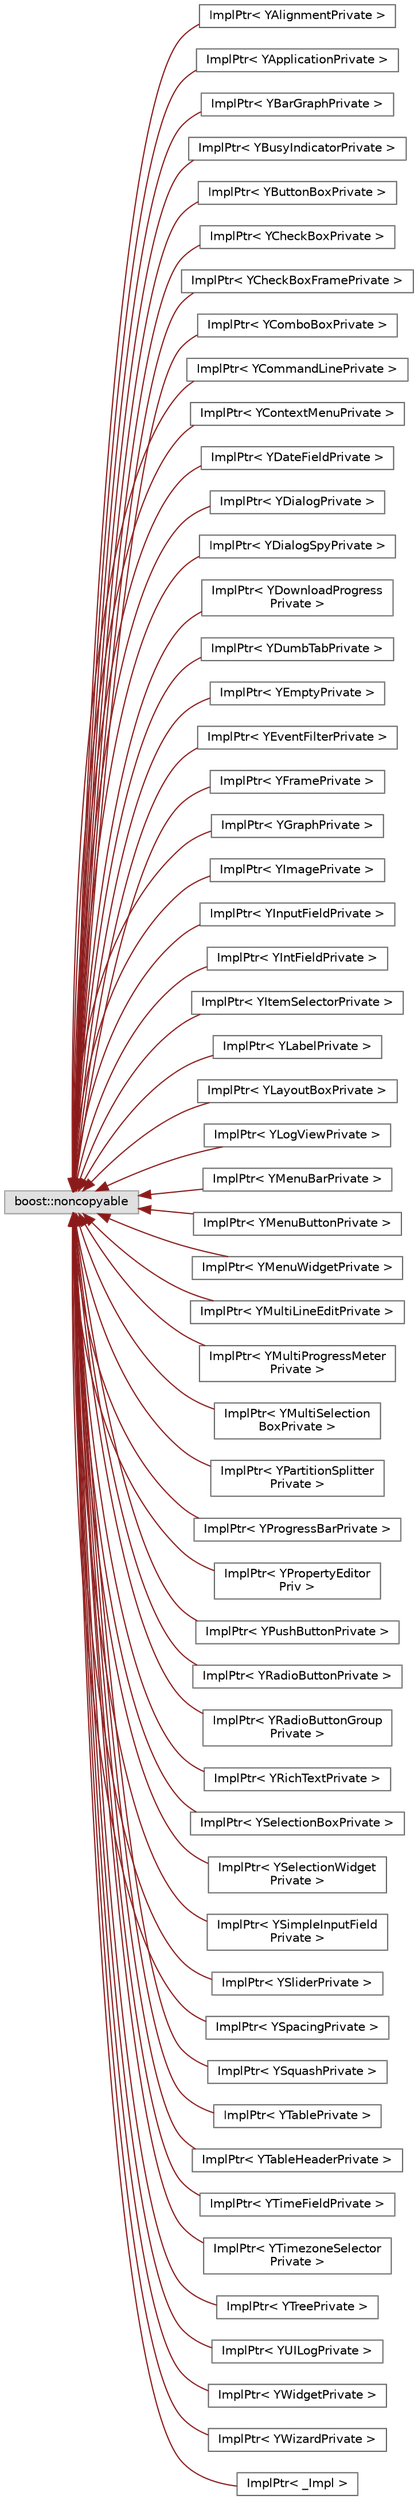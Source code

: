 digraph "Graphical Class Hierarchy"
{
 // LATEX_PDF_SIZE
  bgcolor="transparent";
  edge [fontname=Helvetica,fontsize=10,labelfontname=Helvetica,labelfontsize=10];
  node [fontname=Helvetica,fontsize=10,shape=box,height=0.2,width=0.4];
  rankdir="LR";
  Node0 [id="Node000000",label="boost::noncopyable",height=0.2,width=0.4,color="grey60", fillcolor="#E0E0E0", style="filled",tooltip=" "];
  Node0 -> Node1 [id="edge1_Node000000_Node000001",dir="back",color="firebrick4",style="solid",tooltip=" "];
  Node1 [id="Node000001",label="ImplPtr\< YAlignmentPrivate \>",height=0.2,width=0.4,color="grey40", fillcolor="white", style="filled",URL="$classImplPtr.html",tooltip=" "];
  Node0 -> Node2 [id="edge2_Node000000_Node000002",dir="back",color="firebrick4",style="solid",tooltip=" "];
  Node2 [id="Node000002",label="ImplPtr\< YApplicationPrivate \>",height=0.2,width=0.4,color="grey40", fillcolor="white", style="filled",URL="$classImplPtr.html",tooltip=" "];
  Node0 -> Node3 [id="edge3_Node000000_Node000003",dir="back",color="firebrick4",style="solid",tooltip=" "];
  Node3 [id="Node000003",label="ImplPtr\< YBarGraphPrivate \>",height=0.2,width=0.4,color="grey40", fillcolor="white", style="filled",URL="$classImplPtr.html",tooltip=" "];
  Node0 -> Node4 [id="edge4_Node000000_Node000004",dir="back",color="firebrick4",style="solid",tooltip=" "];
  Node4 [id="Node000004",label="ImplPtr\< YBusyIndicatorPrivate \>",height=0.2,width=0.4,color="grey40", fillcolor="white", style="filled",URL="$classImplPtr.html",tooltip=" "];
  Node0 -> Node5 [id="edge5_Node000000_Node000005",dir="back",color="firebrick4",style="solid",tooltip=" "];
  Node5 [id="Node000005",label="ImplPtr\< YButtonBoxPrivate \>",height=0.2,width=0.4,color="grey40", fillcolor="white", style="filled",URL="$classImplPtr.html",tooltip=" "];
  Node0 -> Node6 [id="edge6_Node000000_Node000006",dir="back",color="firebrick4",style="solid",tooltip=" "];
  Node6 [id="Node000006",label="ImplPtr\< YCheckBoxPrivate \>",height=0.2,width=0.4,color="grey40", fillcolor="white", style="filled",URL="$classImplPtr.html",tooltip=" "];
  Node0 -> Node7 [id="edge7_Node000000_Node000007",dir="back",color="firebrick4",style="solid",tooltip=" "];
  Node7 [id="Node000007",label="ImplPtr\< YCheckBoxFramePrivate \>",height=0.2,width=0.4,color="grey40", fillcolor="white", style="filled",URL="$classImplPtr.html",tooltip=" "];
  Node0 -> Node8 [id="edge8_Node000000_Node000008",dir="back",color="firebrick4",style="solid",tooltip=" "];
  Node8 [id="Node000008",label="ImplPtr\< YComboBoxPrivate \>",height=0.2,width=0.4,color="grey40", fillcolor="white", style="filled",URL="$classImplPtr.html",tooltip=" "];
  Node0 -> Node9 [id="edge9_Node000000_Node000009",dir="back",color="firebrick4",style="solid",tooltip=" "];
  Node9 [id="Node000009",label="ImplPtr\< YCommandLinePrivate \>",height=0.2,width=0.4,color="grey40", fillcolor="white", style="filled",URL="$classImplPtr.html",tooltip=" "];
  Node0 -> Node10 [id="edge10_Node000000_Node000010",dir="back",color="firebrick4",style="solid",tooltip=" "];
  Node10 [id="Node000010",label="ImplPtr\< YContextMenuPrivate \>",height=0.2,width=0.4,color="grey40", fillcolor="white", style="filled",URL="$classImplPtr.html",tooltip=" "];
  Node0 -> Node11 [id="edge11_Node000000_Node000011",dir="back",color="firebrick4",style="solid",tooltip=" "];
  Node11 [id="Node000011",label="ImplPtr\< YDateFieldPrivate \>",height=0.2,width=0.4,color="grey40", fillcolor="white", style="filled",URL="$classImplPtr.html",tooltip=" "];
  Node0 -> Node12 [id="edge12_Node000000_Node000012",dir="back",color="firebrick4",style="solid",tooltip=" "];
  Node12 [id="Node000012",label="ImplPtr\< YDialogPrivate \>",height=0.2,width=0.4,color="grey40", fillcolor="white", style="filled",URL="$classImplPtr.html",tooltip=" "];
  Node0 -> Node13 [id="edge13_Node000000_Node000013",dir="back",color="firebrick4",style="solid",tooltip=" "];
  Node13 [id="Node000013",label="ImplPtr\< YDialogSpyPrivate \>",height=0.2,width=0.4,color="grey40", fillcolor="white", style="filled",URL="$classImplPtr.html",tooltip=" "];
  Node0 -> Node14 [id="edge14_Node000000_Node000014",dir="back",color="firebrick4",style="solid",tooltip=" "];
  Node14 [id="Node000014",label="ImplPtr\< YDownloadProgress\lPrivate \>",height=0.2,width=0.4,color="grey40", fillcolor="white", style="filled",URL="$classImplPtr.html",tooltip=" "];
  Node0 -> Node15 [id="edge15_Node000000_Node000015",dir="back",color="firebrick4",style="solid",tooltip=" "];
  Node15 [id="Node000015",label="ImplPtr\< YDumbTabPrivate \>",height=0.2,width=0.4,color="grey40", fillcolor="white", style="filled",URL="$classImplPtr.html",tooltip=" "];
  Node0 -> Node16 [id="edge16_Node000000_Node000016",dir="back",color="firebrick4",style="solid",tooltip=" "];
  Node16 [id="Node000016",label="ImplPtr\< YEmptyPrivate \>",height=0.2,width=0.4,color="grey40", fillcolor="white", style="filled",URL="$classImplPtr.html",tooltip=" "];
  Node0 -> Node17 [id="edge17_Node000000_Node000017",dir="back",color="firebrick4",style="solid",tooltip=" "];
  Node17 [id="Node000017",label="ImplPtr\< YEventFilterPrivate \>",height=0.2,width=0.4,color="grey40", fillcolor="white", style="filled",URL="$classImplPtr.html",tooltip=" "];
  Node0 -> Node18 [id="edge18_Node000000_Node000018",dir="back",color="firebrick4",style="solid",tooltip=" "];
  Node18 [id="Node000018",label="ImplPtr\< YFramePrivate \>",height=0.2,width=0.4,color="grey40", fillcolor="white", style="filled",URL="$classImplPtr.html",tooltip=" "];
  Node0 -> Node19 [id="edge19_Node000000_Node000019",dir="back",color="firebrick4",style="solid",tooltip=" "];
  Node19 [id="Node000019",label="ImplPtr\< YGraphPrivate \>",height=0.2,width=0.4,color="grey40", fillcolor="white", style="filled",URL="$classImplPtr.html",tooltip=" "];
  Node0 -> Node20 [id="edge20_Node000000_Node000020",dir="back",color="firebrick4",style="solid",tooltip=" "];
  Node20 [id="Node000020",label="ImplPtr\< YImagePrivate \>",height=0.2,width=0.4,color="grey40", fillcolor="white", style="filled",URL="$classImplPtr.html",tooltip=" "];
  Node0 -> Node21 [id="edge21_Node000000_Node000021",dir="back",color="firebrick4",style="solid",tooltip=" "];
  Node21 [id="Node000021",label="ImplPtr\< YInputFieldPrivate \>",height=0.2,width=0.4,color="grey40", fillcolor="white", style="filled",URL="$classImplPtr.html",tooltip=" "];
  Node0 -> Node22 [id="edge22_Node000000_Node000022",dir="back",color="firebrick4",style="solid",tooltip=" "];
  Node22 [id="Node000022",label="ImplPtr\< YIntFieldPrivate \>",height=0.2,width=0.4,color="grey40", fillcolor="white", style="filled",URL="$classImplPtr.html",tooltip=" "];
  Node0 -> Node23 [id="edge23_Node000000_Node000023",dir="back",color="firebrick4",style="solid",tooltip=" "];
  Node23 [id="Node000023",label="ImplPtr\< YItemSelectorPrivate \>",height=0.2,width=0.4,color="grey40", fillcolor="white", style="filled",URL="$classImplPtr.html",tooltip=" "];
  Node0 -> Node24 [id="edge24_Node000000_Node000024",dir="back",color="firebrick4",style="solid",tooltip=" "];
  Node24 [id="Node000024",label="ImplPtr\< YLabelPrivate \>",height=0.2,width=0.4,color="grey40", fillcolor="white", style="filled",URL="$classImplPtr.html",tooltip=" "];
  Node0 -> Node25 [id="edge25_Node000000_Node000025",dir="back",color="firebrick4",style="solid",tooltip=" "];
  Node25 [id="Node000025",label="ImplPtr\< YLayoutBoxPrivate \>",height=0.2,width=0.4,color="grey40", fillcolor="white", style="filled",URL="$classImplPtr.html",tooltip=" "];
  Node0 -> Node26 [id="edge26_Node000000_Node000026",dir="back",color="firebrick4",style="solid",tooltip=" "];
  Node26 [id="Node000026",label="ImplPtr\< YLogViewPrivate \>",height=0.2,width=0.4,color="grey40", fillcolor="white", style="filled",URL="$classImplPtr.html",tooltip=" "];
  Node0 -> Node27 [id="edge27_Node000000_Node000027",dir="back",color="firebrick4",style="solid",tooltip=" "];
  Node27 [id="Node000027",label="ImplPtr\< YMenuBarPrivate \>",height=0.2,width=0.4,color="grey40", fillcolor="white", style="filled",URL="$classImplPtr.html",tooltip=" "];
  Node0 -> Node28 [id="edge28_Node000000_Node000028",dir="back",color="firebrick4",style="solid",tooltip=" "];
  Node28 [id="Node000028",label="ImplPtr\< YMenuButtonPrivate \>",height=0.2,width=0.4,color="grey40", fillcolor="white", style="filled",URL="$classImplPtr.html",tooltip=" "];
  Node0 -> Node29 [id="edge29_Node000000_Node000029",dir="back",color="firebrick4",style="solid",tooltip=" "];
  Node29 [id="Node000029",label="ImplPtr\< YMenuWidgetPrivate \>",height=0.2,width=0.4,color="grey40", fillcolor="white", style="filled",URL="$classImplPtr.html",tooltip=" "];
  Node0 -> Node30 [id="edge30_Node000000_Node000030",dir="back",color="firebrick4",style="solid",tooltip=" "];
  Node30 [id="Node000030",label="ImplPtr\< YMultiLineEditPrivate \>",height=0.2,width=0.4,color="grey40", fillcolor="white", style="filled",URL="$classImplPtr.html",tooltip=" "];
  Node0 -> Node31 [id="edge31_Node000000_Node000031",dir="back",color="firebrick4",style="solid",tooltip=" "];
  Node31 [id="Node000031",label="ImplPtr\< YMultiProgressMeter\lPrivate \>",height=0.2,width=0.4,color="grey40", fillcolor="white", style="filled",URL="$classImplPtr.html",tooltip=" "];
  Node0 -> Node32 [id="edge32_Node000000_Node000032",dir="back",color="firebrick4",style="solid",tooltip=" "];
  Node32 [id="Node000032",label="ImplPtr\< YMultiSelection\lBoxPrivate \>",height=0.2,width=0.4,color="grey40", fillcolor="white", style="filled",URL="$classImplPtr.html",tooltip=" "];
  Node0 -> Node33 [id="edge33_Node000000_Node000033",dir="back",color="firebrick4",style="solid",tooltip=" "];
  Node33 [id="Node000033",label="ImplPtr\< YPartitionSplitter\lPrivate \>",height=0.2,width=0.4,color="grey40", fillcolor="white", style="filled",URL="$classImplPtr.html",tooltip=" "];
  Node0 -> Node34 [id="edge34_Node000000_Node000034",dir="back",color="firebrick4",style="solid",tooltip=" "];
  Node34 [id="Node000034",label="ImplPtr\< YProgressBarPrivate \>",height=0.2,width=0.4,color="grey40", fillcolor="white", style="filled",URL="$classImplPtr.html",tooltip=" "];
  Node0 -> Node35 [id="edge35_Node000000_Node000035",dir="back",color="firebrick4",style="solid",tooltip=" "];
  Node35 [id="Node000035",label="ImplPtr\< YPropertyEditor\lPriv \>",height=0.2,width=0.4,color="grey40", fillcolor="white", style="filled",URL="$classImplPtr.html",tooltip=" "];
  Node0 -> Node36 [id="edge36_Node000000_Node000036",dir="back",color="firebrick4",style="solid",tooltip=" "];
  Node36 [id="Node000036",label="ImplPtr\< YPushButtonPrivate \>",height=0.2,width=0.4,color="grey40", fillcolor="white", style="filled",URL="$classImplPtr.html",tooltip=" "];
  Node0 -> Node37 [id="edge37_Node000000_Node000037",dir="back",color="firebrick4",style="solid",tooltip=" "];
  Node37 [id="Node000037",label="ImplPtr\< YRadioButtonPrivate \>",height=0.2,width=0.4,color="grey40", fillcolor="white", style="filled",URL="$classImplPtr.html",tooltip=" "];
  Node0 -> Node38 [id="edge38_Node000000_Node000038",dir="back",color="firebrick4",style="solid",tooltip=" "];
  Node38 [id="Node000038",label="ImplPtr\< YRadioButtonGroup\lPrivate \>",height=0.2,width=0.4,color="grey40", fillcolor="white", style="filled",URL="$classImplPtr.html",tooltip=" "];
  Node0 -> Node39 [id="edge39_Node000000_Node000039",dir="back",color="firebrick4",style="solid",tooltip=" "];
  Node39 [id="Node000039",label="ImplPtr\< YRichTextPrivate \>",height=0.2,width=0.4,color="grey40", fillcolor="white", style="filled",URL="$classImplPtr.html",tooltip=" "];
  Node0 -> Node40 [id="edge40_Node000000_Node000040",dir="back",color="firebrick4",style="solid",tooltip=" "];
  Node40 [id="Node000040",label="ImplPtr\< YSelectionBoxPrivate \>",height=0.2,width=0.4,color="grey40", fillcolor="white", style="filled",URL="$classImplPtr.html",tooltip=" "];
  Node0 -> Node41 [id="edge41_Node000000_Node000041",dir="back",color="firebrick4",style="solid",tooltip=" "];
  Node41 [id="Node000041",label="ImplPtr\< YSelectionWidget\lPrivate \>",height=0.2,width=0.4,color="grey40", fillcolor="white", style="filled",URL="$classImplPtr.html",tooltip=" "];
  Node0 -> Node42 [id="edge42_Node000000_Node000042",dir="back",color="firebrick4",style="solid",tooltip=" "];
  Node42 [id="Node000042",label="ImplPtr\< YSimpleInputField\lPrivate \>",height=0.2,width=0.4,color="grey40", fillcolor="white", style="filled",URL="$classImplPtr.html",tooltip=" "];
  Node0 -> Node43 [id="edge43_Node000000_Node000043",dir="back",color="firebrick4",style="solid",tooltip=" "];
  Node43 [id="Node000043",label="ImplPtr\< YSliderPrivate \>",height=0.2,width=0.4,color="grey40", fillcolor="white", style="filled",URL="$classImplPtr.html",tooltip=" "];
  Node0 -> Node44 [id="edge44_Node000000_Node000044",dir="back",color="firebrick4",style="solid",tooltip=" "];
  Node44 [id="Node000044",label="ImplPtr\< YSpacingPrivate \>",height=0.2,width=0.4,color="grey40", fillcolor="white", style="filled",URL="$classImplPtr.html",tooltip=" "];
  Node0 -> Node45 [id="edge45_Node000000_Node000045",dir="back",color="firebrick4",style="solid",tooltip=" "];
  Node45 [id="Node000045",label="ImplPtr\< YSquashPrivate \>",height=0.2,width=0.4,color="grey40", fillcolor="white", style="filled",URL="$classImplPtr.html",tooltip=" "];
  Node0 -> Node46 [id="edge46_Node000000_Node000046",dir="back",color="firebrick4",style="solid",tooltip=" "];
  Node46 [id="Node000046",label="ImplPtr\< YTablePrivate \>",height=0.2,width=0.4,color="grey40", fillcolor="white", style="filled",URL="$classImplPtr.html",tooltip=" "];
  Node0 -> Node47 [id="edge47_Node000000_Node000047",dir="back",color="firebrick4",style="solid",tooltip=" "];
  Node47 [id="Node000047",label="ImplPtr\< YTableHeaderPrivate \>",height=0.2,width=0.4,color="grey40", fillcolor="white", style="filled",URL="$classImplPtr.html",tooltip=" "];
  Node0 -> Node48 [id="edge48_Node000000_Node000048",dir="back",color="firebrick4",style="solid",tooltip=" "];
  Node48 [id="Node000048",label="ImplPtr\< YTimeFieldPrivate \>",height=0.2,width=0.4,color="grey40", fillcolor="white", style="filled",URL="$classImplPtr.html",tooltip=" "];
  Node0 -> Node49 [id="edge49_Node000000_Node000049",dir="back",color="firebrick4",style="solid",tooltip=" "];
  Node49 [id="Node000049",label="ImplPtr\< YTimezoneSelector\lPrivate \>",height=0.2,width=0.4,color="grey40", fillcolor="white", style="filled",URL="$classImplPtr.html",tooltip=" "];
  Node0 -> Node50 [id="edge50_Node000000_Node000050",dir="back",color="firebrick4",style="solid",tooltip=" "];
  Node50 [id="Node000050",label="ImplPtr\< YTreePrivate \>",height=0.2,width=0.4,color="grey40", fillcolor="white", style="filled",URL="$classImplPtr.html",tooltip=" "];
  Node0 -> Node51 [id="edge51_Node000000_Node000051",dir="back",color="firebrick4",style="solid",tooltip=" "];
  Node51 [id="Node000051",label="ImplPtr\< YUILogPrivate \>",height=0.2,width=0.4,color="grey40", fillcolor="white", style="filled",URL="$classImplPtr.html",tooltip=" "];
  Node0 -> Node52 [id="edge52_Node000000_Node000052",dir="back",color="firebrick4",style="solid",tooltip=" "];
  Node52 [id="Node000052",label="ImplPtr\< YWidgetPrivate \>",height=0.2,width=0.4,color="grey40", fillcolor="white", style="filled",URL="$classImplPtr.html",tooltip=" "];
  Node0 -> Node53 [id="edge53_Node000000_Node000053",dir="back",color="firebrick4",style="solid",tooltip=" "];
  Node53 [id="Node000053",label="ImplPtr\< YWizardPrivate \>",height=0.2,width=0.4,color="grey40", fillcolor="white", style="filled",URL="$classImplPtr.html",tooltip=" "];
  Node0 -> Node54 [id="edge54_Node000000_Node000054",dir="back",color="firebrick4",style="solid",tooltip=" "];
  Node54 [id="Node000054",label="ImplPtr\< _Impl \>",height=0.2,width=0.4,color="grey40", fillcolor="white", style="filled",URL="$classImplPtr.html",tooltip=" "];
}
